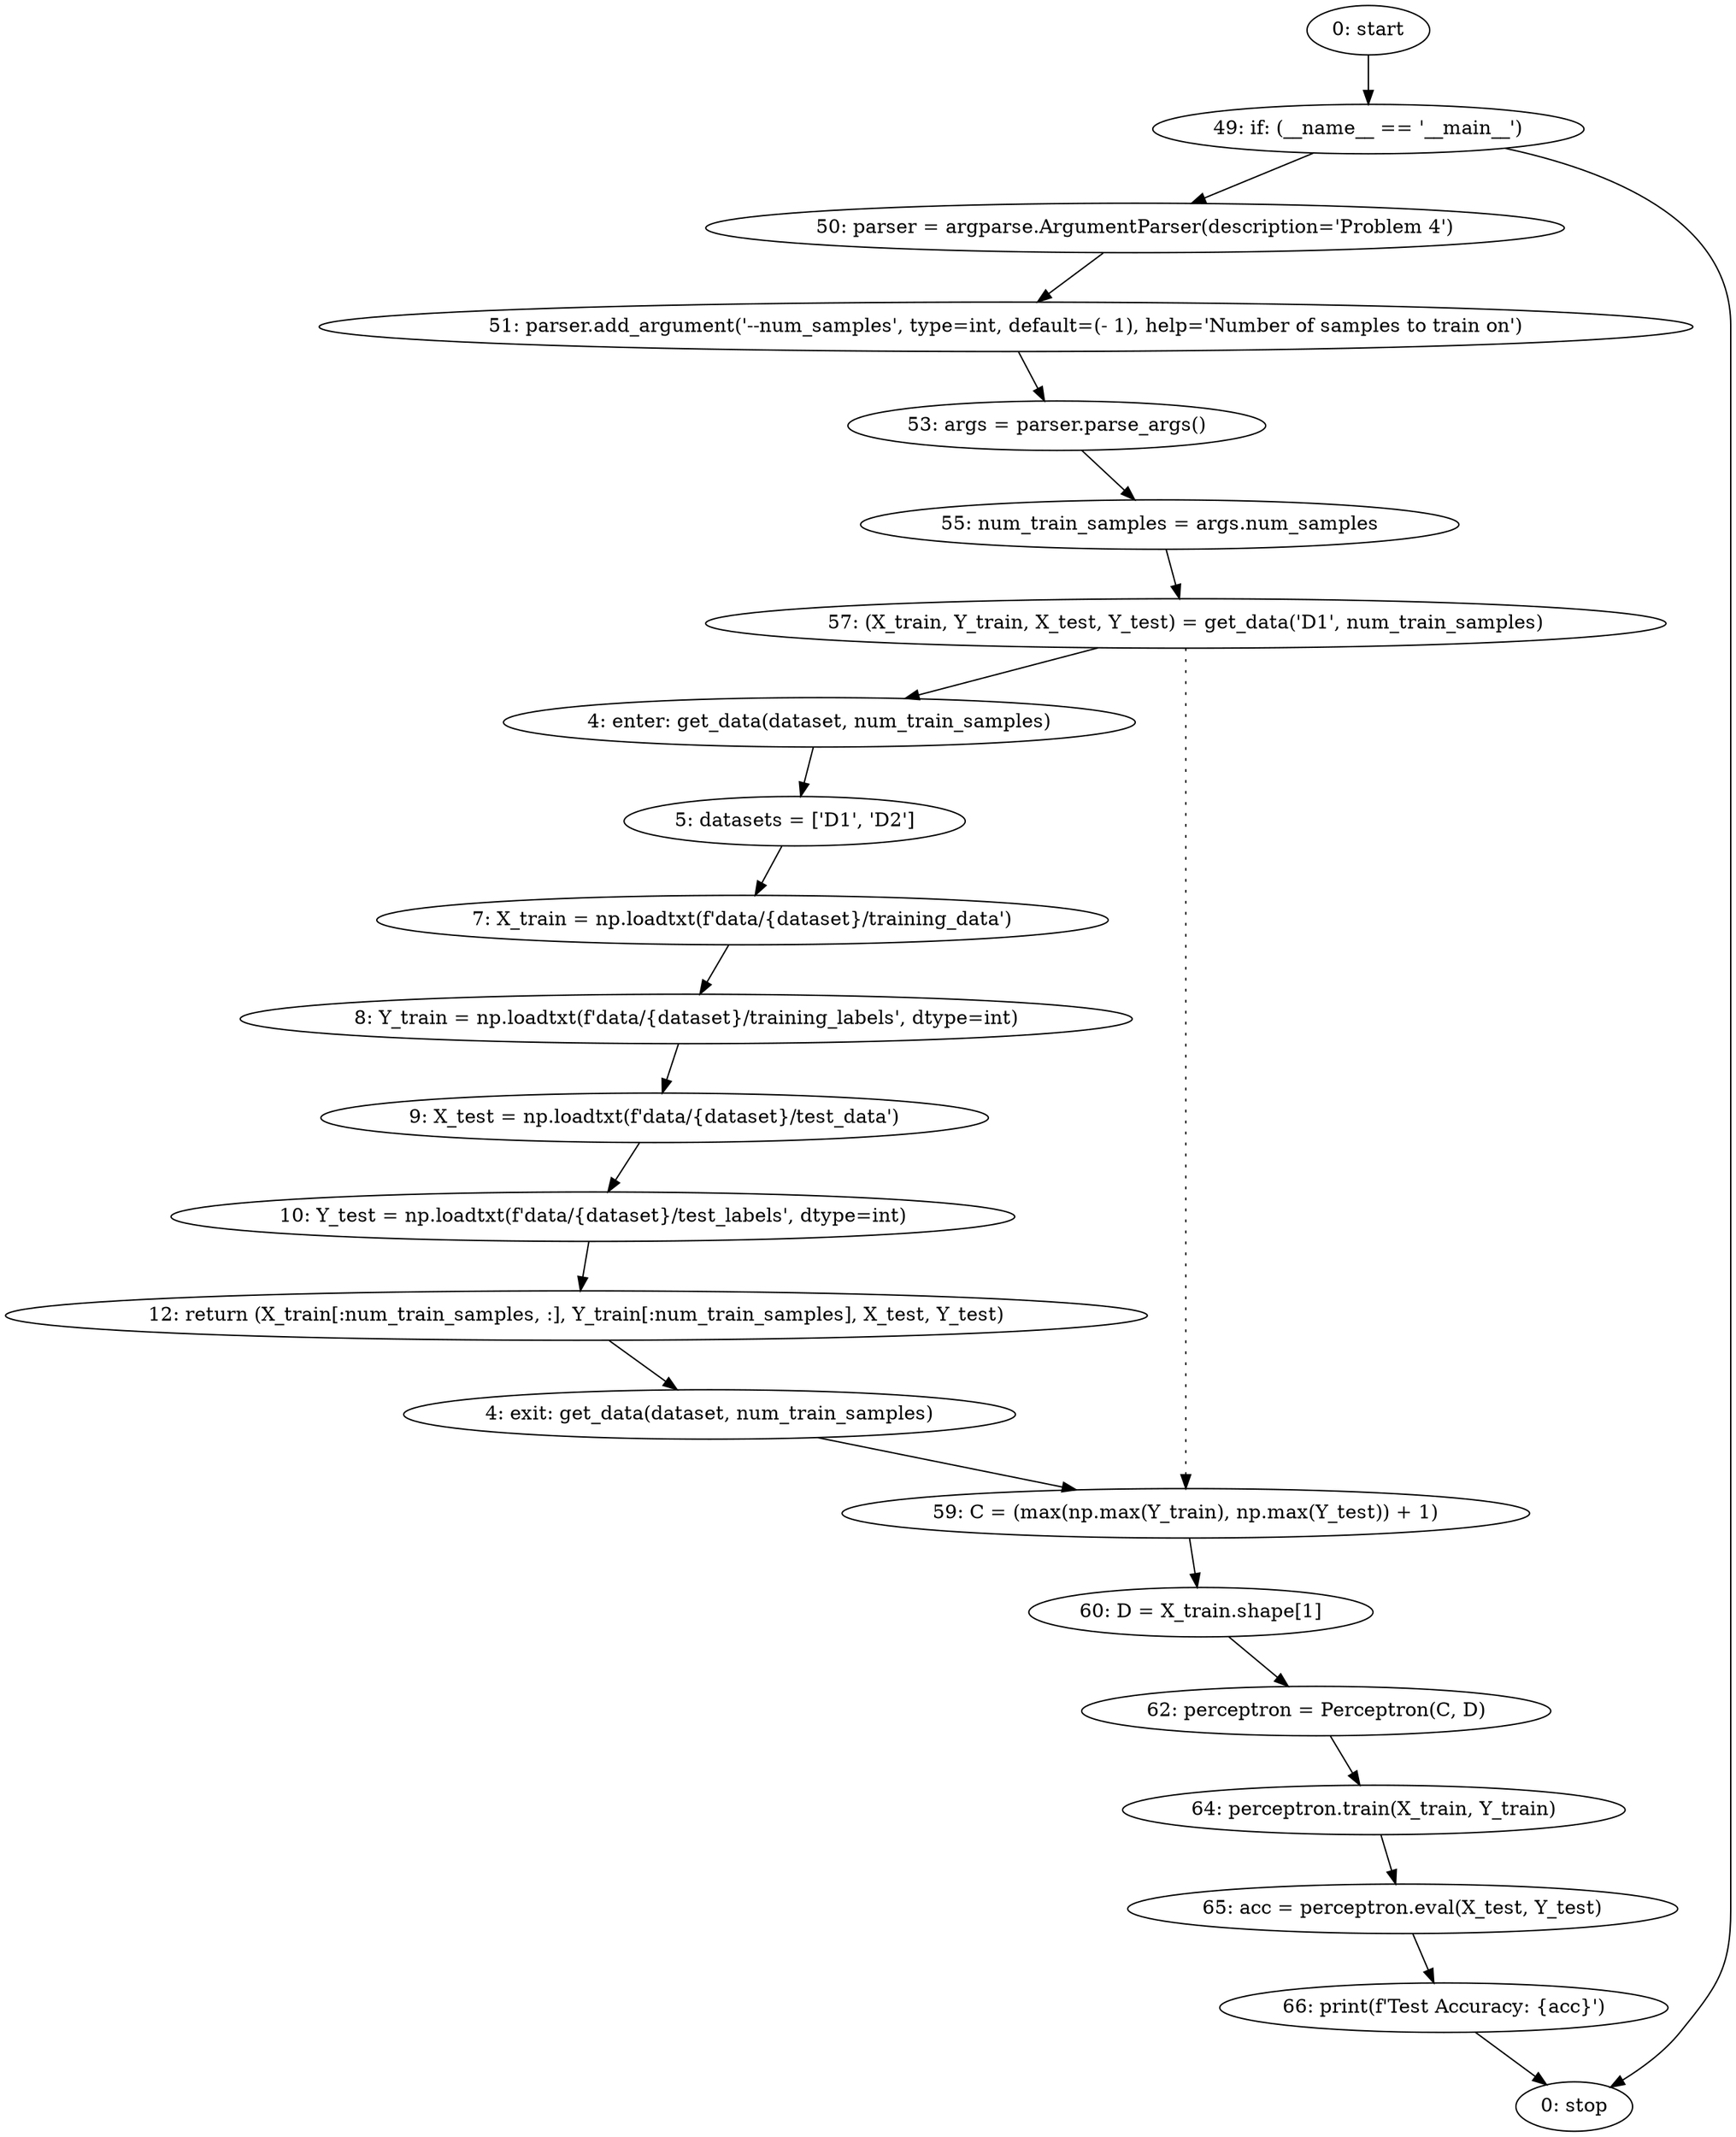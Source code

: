 strict digraph "" {
	node [label="\N"];
	0	 [label="0: start"];
	9	 [label="49: if: (__name__ == '__main__')"];
	0 -> 9;
	10	 [label="50: parser = argparse.ArgumentParser(description='Problem 4')"];
	9 -> 10;
	21	 [label="0: stop"];
	9 -> 21;
	1	 [label="4: enter: get_data(dataset, num_train_samples)"];
	3	 [label="5: datasets = ['D1', 'D2']"];
	1 -> 3;
	4	 [label="7: X_train = np.loadtxt(f'data/{dataset}/training_data')"];
	3 -> 4;
	14	 [label="57: (X_train, Y_train, X_test, Y_test) = get_data('D1', num_train_samples)"];
	14 -> 1;
	15	 [label="59: C = (max(np.max(Y_train), np.max(Y_test)) + 1)"];
	14 -> 15	 [style=dotted,
		weight=100];
	16	 [label="60: D = X_train.shape[1]"];
	15 -> 16;
	2	 [label="4: exit: get_data(dataset, num_train_samples)"];
	2 -> 15;
	8	 [label="12: return (X_train[:num_train_samples, :], Y_train[:num_train_samples], X_test, Y_test)"];
	8 -> 2;
	5	 [label="8: Y_train = np.loadtxt(f'data/{dataset}/training_labels', dtype=int)"];
	4 -> 5;
	6	 [label="9: X_test = np.loadtxt(f'data/{dataset}/test_data')"];
	5 -> 6;
	7	 [label="10: Y_test = np.loadtxt(f'data/{dataset}/test_labels', dtype=int)"];
	6 -> 7;
	7 -> 8;
	11	 [label="51: parser.add_argument('--num_samples', type=int, default=(- 1), help='Number of samples to train on')"];
	10 -> 11;
	12	 [label="53: args = parser.parse_args()"];
	11 -> 12;
	13	 [label="55: num_train_samples = args.num_samples"];
	12 -> 13;
	13 -> 14;
	17	 [label="62: perceptron = Perceptron(C, D)"];
	16 -> 17;
	18	 [label="64: perceptron.train(X_train, Y_train)"];
	17 -> 18;
	19	 [label="65: acc = perceptron.eval(X_test, Y_test)"];
	18 -> 19;
	20	 [label="66: print(f'Test Accuracy: {acc}')"];
	19 -> 20;
	20 -> 21;
}

